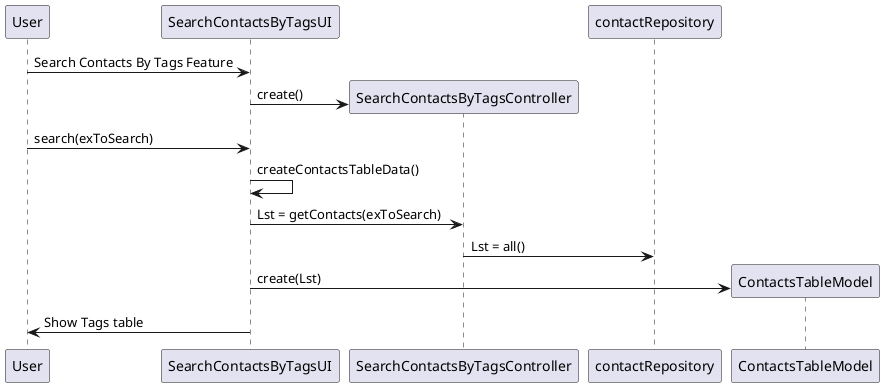 @startuml doc-files/crm01_03_design02.png
    participant "User"
    participant "SearchContactsByTagsUI" as UI
    User -> UI : Search Contacts By Tags Feature
    create "SearchContactsByTagsController" as ctrl
    UI -> ctrl : create()
    User -> UI : search(exToSearch)
    UI -> UI : createContactsTableData()
    UI -> ctrl : Lst = getContacts(exToSearch)
    participant "contactRepository" as rep
    ctrl -> rep : Lst = all()
    create "ContactsTableModel" as table
    UI -> table : create(Lst)
    UI -> User : Show Tags table
@enduml